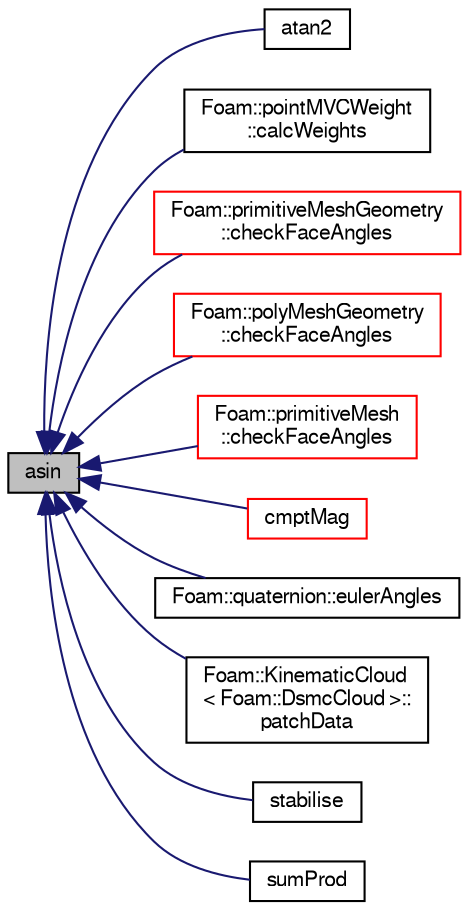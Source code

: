 digraph "asin"
{
  bgcolor="transparent";
  edge [fontname="FreeSans",fontsize="10",labelfontname="FreeSans",labelfontsize="10"];
  node [fontname="FreeSans",fontsize="10",shape=record];
  rankdir="LR";
  Node37614 [label="asin",height=0.2,width=0.4,color="black", fillcolor="grey75", style="filled", fontcolor="black"];
  Node37614 -> Node37615 [dir="back",color="midnightblue",fontsize="10",style="solid",fontname="FreeSans"];
  Node37615 [label="atan2",height=0.2,width=0.4,color="black",URL="$a21124.html#a9d45ac659e1f4191f75f0fe34ad7f596"];
  Node37614 -> Node37616 [dir="back",color="midnightblue",fontsize="10",style="solid",fontname="FreeSans"];
  Node37616 [label="Foam::pointMVCWeight\l::calcWeights",height=0.2,width=0.4,color="black",URL="$a22950.html#af3c276437963c5e9ad103086ac535d48",tooltip="Calculate weights from single face&#39;s vertices only. "];
  Node37614 -> Node37617 [dir="back",color="midnightblue",fontsize="10",style="solid",fontname="FreeSans"];
  Node37617 [label="Foam::primitiveMeshGeometry\l::checkFaceAngles",height=0.2,width=0.4,color="red",URL="$a25146.html#a1e53fa2de621f051c1777b67d71e354c"];
  Node37614 -> Node37627 [dir="back",color="midnightblue",fontsize="10",style="solid",fontname="FreeSans"];
  Node37627 [label="Foam::polyMeshGeometry\l::checkFaceAngles",height=0.2,width=0.4,color="red",URL="$a21562.html#a54a9bc2a85ca197cef7b133c51ec94b4",tooltip="See primitiveMesh. "];
  Node37614 -> Node37653 [dir="back",color="midnightblue",fontsize="10",style="solid",fontname="FreeSans"];
  Node37653 [label="Foam::primitiveMesh\l::checkFaceAngles",height=0.2,width=0.4,color="red",URL="$a27530.html#a7c84c2f5ca3ec2f1703f5b19adec5096",tooltip="Check face angles. "];
  Node37614 -> Node37986 [dir="back",color="midnightblue",fontsize="10",style="solid",fontname="FreeSans"];
  Node37986 [label="cmptMag",height=0.2,width=0.4,color="red",URL="$a12539.html#a9180528922650a6b9a3b302e27e621b9"];
  Node37614 -> Node38008 [dir="back",color="midnightblue",fontsize="10",style="solid",fontname="FreeSans"];
  Node38008 [label="Foam::quaternion::eulerAngles",height=0.2,width=0.4,color="black",URL="$a28130.html#a444d9e2b5bde3b160f12a502d7968abf",tooltip="Return a vector of euler angles (rotations in radians about. "];
  Node37614 -> Node37689 [dir="back",color="midnightblue",fontsize="10",style="solid",fontname="FreeSans"];
  Node37689 [label="Foam::KinematicCloud\l\< Foam::DsmcCloud \>::\lpatchData",height=0.2,width=0.4,color="black",URL="$a23786.html#a2eff1b00206c129426b7d92f21f50ed7",tooltip="Calculate the patch normal and velocity to interact with,. "];
  Node37614 -> Node38009 [dir="back",color="midnightblue",fontsize="10",style="solid",fontname="FreeSans"];
  Node38009 [label="stabilise",height=0.2,width=0.4,color="black",URL="$a21124.html#a0f54b8f830b5ec7eb36ed5ccda6d7b1e"];
  Node37614 -> Node38010 [dir="back",color="midnightblue",fontsize="10",style="solid",fontname="FreeSans"];
  Node38010 [label="sumProd",height=0.2,width=0.4,color="black",URL="$a21124.html#a5b480f6156c25bef4de87d86094e87ea"];
}
